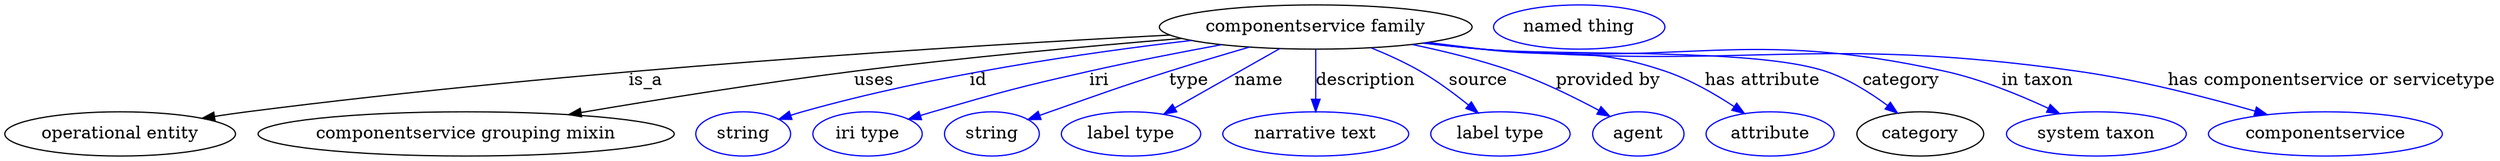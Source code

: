 digraph {
	graph [bb="0,0,2021.6,123"];
	node [label="\N"];
	"componentservice family"	[height=0.5,
		label="componentservice family",
		pos="1064.6,105",
		width=3.5205];
	"operational entity"	[height=0.5,
		pos="93.592,18",
		width=2.5998];
	"componentservice family" -> "operational entity"	[label=is_a,
		lp="520.59,61.5",
		pos="e,160.25,30.716 946.28,98.465 778.85,89.784 463.45,70.312 196.59,36 188.04,34.9 179.1,33.622 170.23,32.269"];
	"componentservice grouping mixin"	[height=0.5,
		pos="374.59,18",
		width=4.694];
	"componentservice family" -> "componentservice grouping mixin"	[label=uses,
		lp="706.09,61.5",
		pos="e,457.95,33.731 955.68,95.697 880.73,89.528 778.96,80.251 689.59,69 614.91,59.598 530.73,46.083 468.19,35.474"];
	id	[color=blue,
		height=0.5,
		label=string,
		pos="599.59,18",
		width=1.0652];
	"componentservice family" -> id	[color=blue,
		label=id,
		lp="790.59,61.5",
		pos="e,628.59,29.948 963.77,94.087 878.43,84.153 753.46,65.956 647.59,36 644.49,35.121 641.29,34.148 638.09,33.124",
		style=solid];
	iri	[color=blue,
		height=0.5,
		label="iri type",
		pos="700.59,18",
		width=1.2277];
	"componentservice family" -> iri	[color=blue,
		label=iri,
		lp="888.59,61.5",
		pos="e,734.22,29.865 987.81,90.603 954.71,84.517 915.64,76.914 880.59,69 824.12,56.251 810.22,52.03 754.59,36 751.08,34.988 747.45,33.911 \
743.81,32.81",
		style=solid];
	type	[color=blue,
		height=0.5,
		label=string,
		pos="801.59,18",
		width=1.0652];
	"componentservice family" -> type	[color=blue,
		label=type,
		lp="961.59,61.5",
		pos="e,830.89,29.697 1010.5,88.621 990.13,82.678 966.74,75.703 945.59,69 902.18,55.239 891.56,51.079 848.59,36 845.91,35.057 843.14,34.077 \
840.35,33.084",
		style=solid];
	name	[color=blue,
		height=0.5,
		label="label type",
		pos="914.59,18",
		width=1.5707];
	"componentservice family" -> name	[color=blue,
		label=name,
		lp="1018.6,61.5",
		pos="e,941.28,34.123 1035.3,87.409 1010.9,73.58 976.06,53.831 950.07,39.104",
		style=solid];
	description	[color=blue,
		height=0.5,
		label="narrative text",
		pos="1064.6,18",
		width=2.0943];
	"componentservice family" -> description	[color=blue,
		label=description,
		lp="1105.1,61.5",
		pos="e,1064.6,36.175 1064.6,86.799 1064.6,75.163 1064.6,59.548 1064.6,46.237",
		style=solid];
	source	[color=blue,
		height=0.5,
		label="label type",
		pos="1214.6,18",
		width=1.5707];
	"componentservice family" -> source	[color=blue,
		label=source,
		lp="1196.6,61.5",
		pos="e,1196.5,35.051 1109.8,87.988 1123,82.632 1137.1,76.176 1149.6,69 1163.2,61.158 1177.1,50.798 1188.6,41.543",
		style=solid];
	"provided by"	[color=blue,
		height=0.5,
		label=agent,
		pos="1326.6,18",
		width=1.0291];
	"componentservice family" -> "provided by"	[color=blue,
		label="provided by",
		lp="1302.1,61.5",
		pos="e,1303.4,32.385 1142.9,90.778 1169.3,85.307 1198.5,78.083 1224.6,69 1248.9,60.534 1274.9,47.726 1294.5,37.192",
		style=solid];
	"has attribute"	[color=blue,
		height=0.5,
		label=attribute,
		pos="1433.6,18",
		width=1.4443];
	"componentservice family" -> "has attribute"	[color=blue,
		label="has attribute",
		lp="1427.6,61.5",
		pos="e,1412.8,34.565 1155.7,92.461 1170.4,90.622 1185.4,88.75 1199.6,87 1265.8,78.833 1285.4,90.361 1348.6,69 1368.3,62.355 1388.3,50.793 \
1404.1,40.46",
		style=solid];
	category	[height=0.5,
		pos="1554.6,18",
		width=1.4263];
	"componentservice family" -> category	[color=blue,
		label=category,
		lp="1540.1,61.5",
		pos="e,1536.4,34.947 1153.1,92.072 1168.6,90.21 1184.5,88.432 1199.6,87 1261.4,81.116 1419.7,88.73 1478.6,69 1496.6,62.977 1514.4,51.604 \
1528.3,41.224",
		style=solid];
	"in taxon"	[color=blue,
		height=0.5,
		label="system taxon",
		pos="1696.6,18",
		width=2.022];
	"componentservice family" -> "in taxon"	[color=blue,
		label="in taxon",
		lp="1649.6,61.5",
		pos="e,1667.2,34.512 1152.4,91.948 1168.1,90.077 1184.3,88.327 1199.6,87 1366.3,72.538 1412.3,105.48 1575.6,69 1604.3,62.596 1634.8,49.92 \
1658,38.935",
		style=solid];
	"has componentservice or servicetype"	[color=blue,
		height=0.5,
		label=componentservice,
		pos="1882.6,18",
		width=2.6359];
	"componentservice family" -> "has componentservice or servicetype"	[color=blue,
		label="has componentservice or servicetype",
		lp="1888.6,61.5",
		pos="e,1835.5,33.734 1151.6,91.898 1167.6,90.008 1184.1,88.265 1199.6,87 1413.7,69.564 1469.9,99.213 1682.6,69 1731.6,62.039 1786,48.01 \
1825.7,36.579",
		style=solid];
	"named thing_category"	[color=blue,
		height=0.5,
		label="named thing",
		pos="1278.6,105",
		width=1.9318];
}
